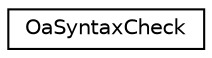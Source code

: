 digraph "Graphical Class Hierarchy"
{
 // LATEX_PDF_SIZE
  edge [fontname="Helvetica",fontsize="10",labelfontname="Helvetica",labelfontsize="10"];
  node [fontname="Helvetica",fontsize="10",shape=record];
  rankdir="LR";
  Node0 [label="OaSyntaxCheck",height=0.2,width=0.4,color="black", fillcolor="white", style="filled",URL="$classOaSyntaxCheck.html",tooltip="Simple WinCC OA syntax check."];
}
